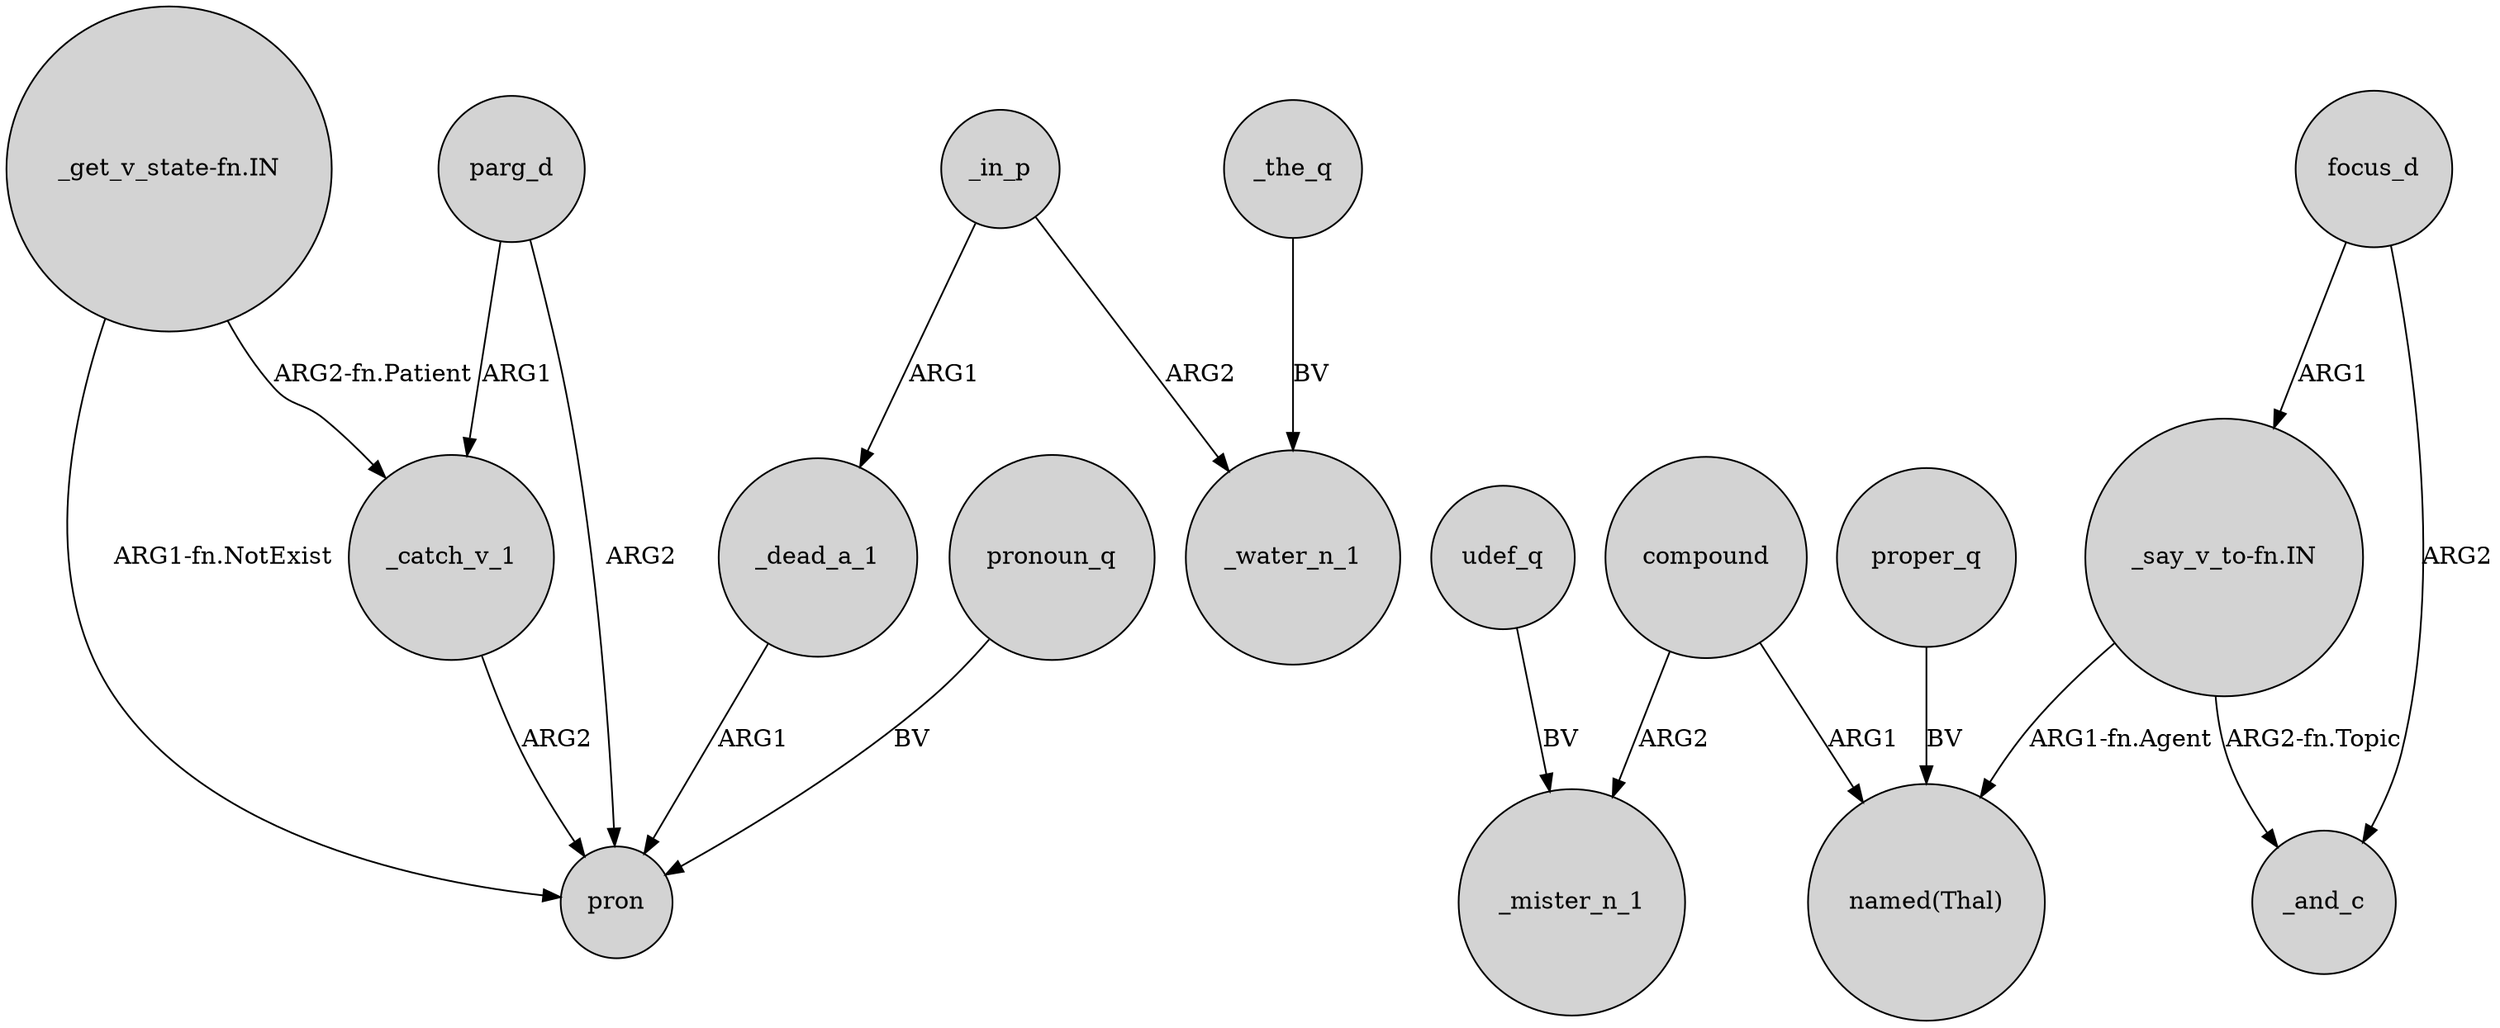digraph {
	node [shape=circle style=filled]
	"_get_v_state-fn.IN" -> _catch_v_1 [label="ARG2-fn.Patient"]
	udef_q -> _mister_n_1 [label=BV]
	"_say_v_to-fn.IN" -> "named(Thal)" [label="ARG1-fn.Agent"]
	"_get_v_state-fn.IN" -> pron [label="ARG1-fn.NotExist"]
	_in_p -> _water_n_1 [label=ARG2]
	compound -> "named(Thal)" [label=ARG1]
	_dead_a_1 -> pron [label=ARG1]
	_catch_v_1 -> pron [label=ARG2]
	"_say_v_to-fn.IN" -> _and_c [label="ARG2-fn.Topic"]
	focus_d -> _and_c [label=ARG2]
	parg_d -> _catch_v_1 [label=ARG1]
	_the_q -> _water_n_1 [label=BV]
	proper_q -> "named(Thal)" [label=BV]
	parg_d -> pron [label=ARG2]
	compound -> _mister_n_1 [label=ARG2]
	focus_d -> "_say_v_to-fn.IN" [label=ARG1]
	_in_p -> _dead_a_1 [label=ARG1]
	pronoun_q -> pron [label=BV]
}
